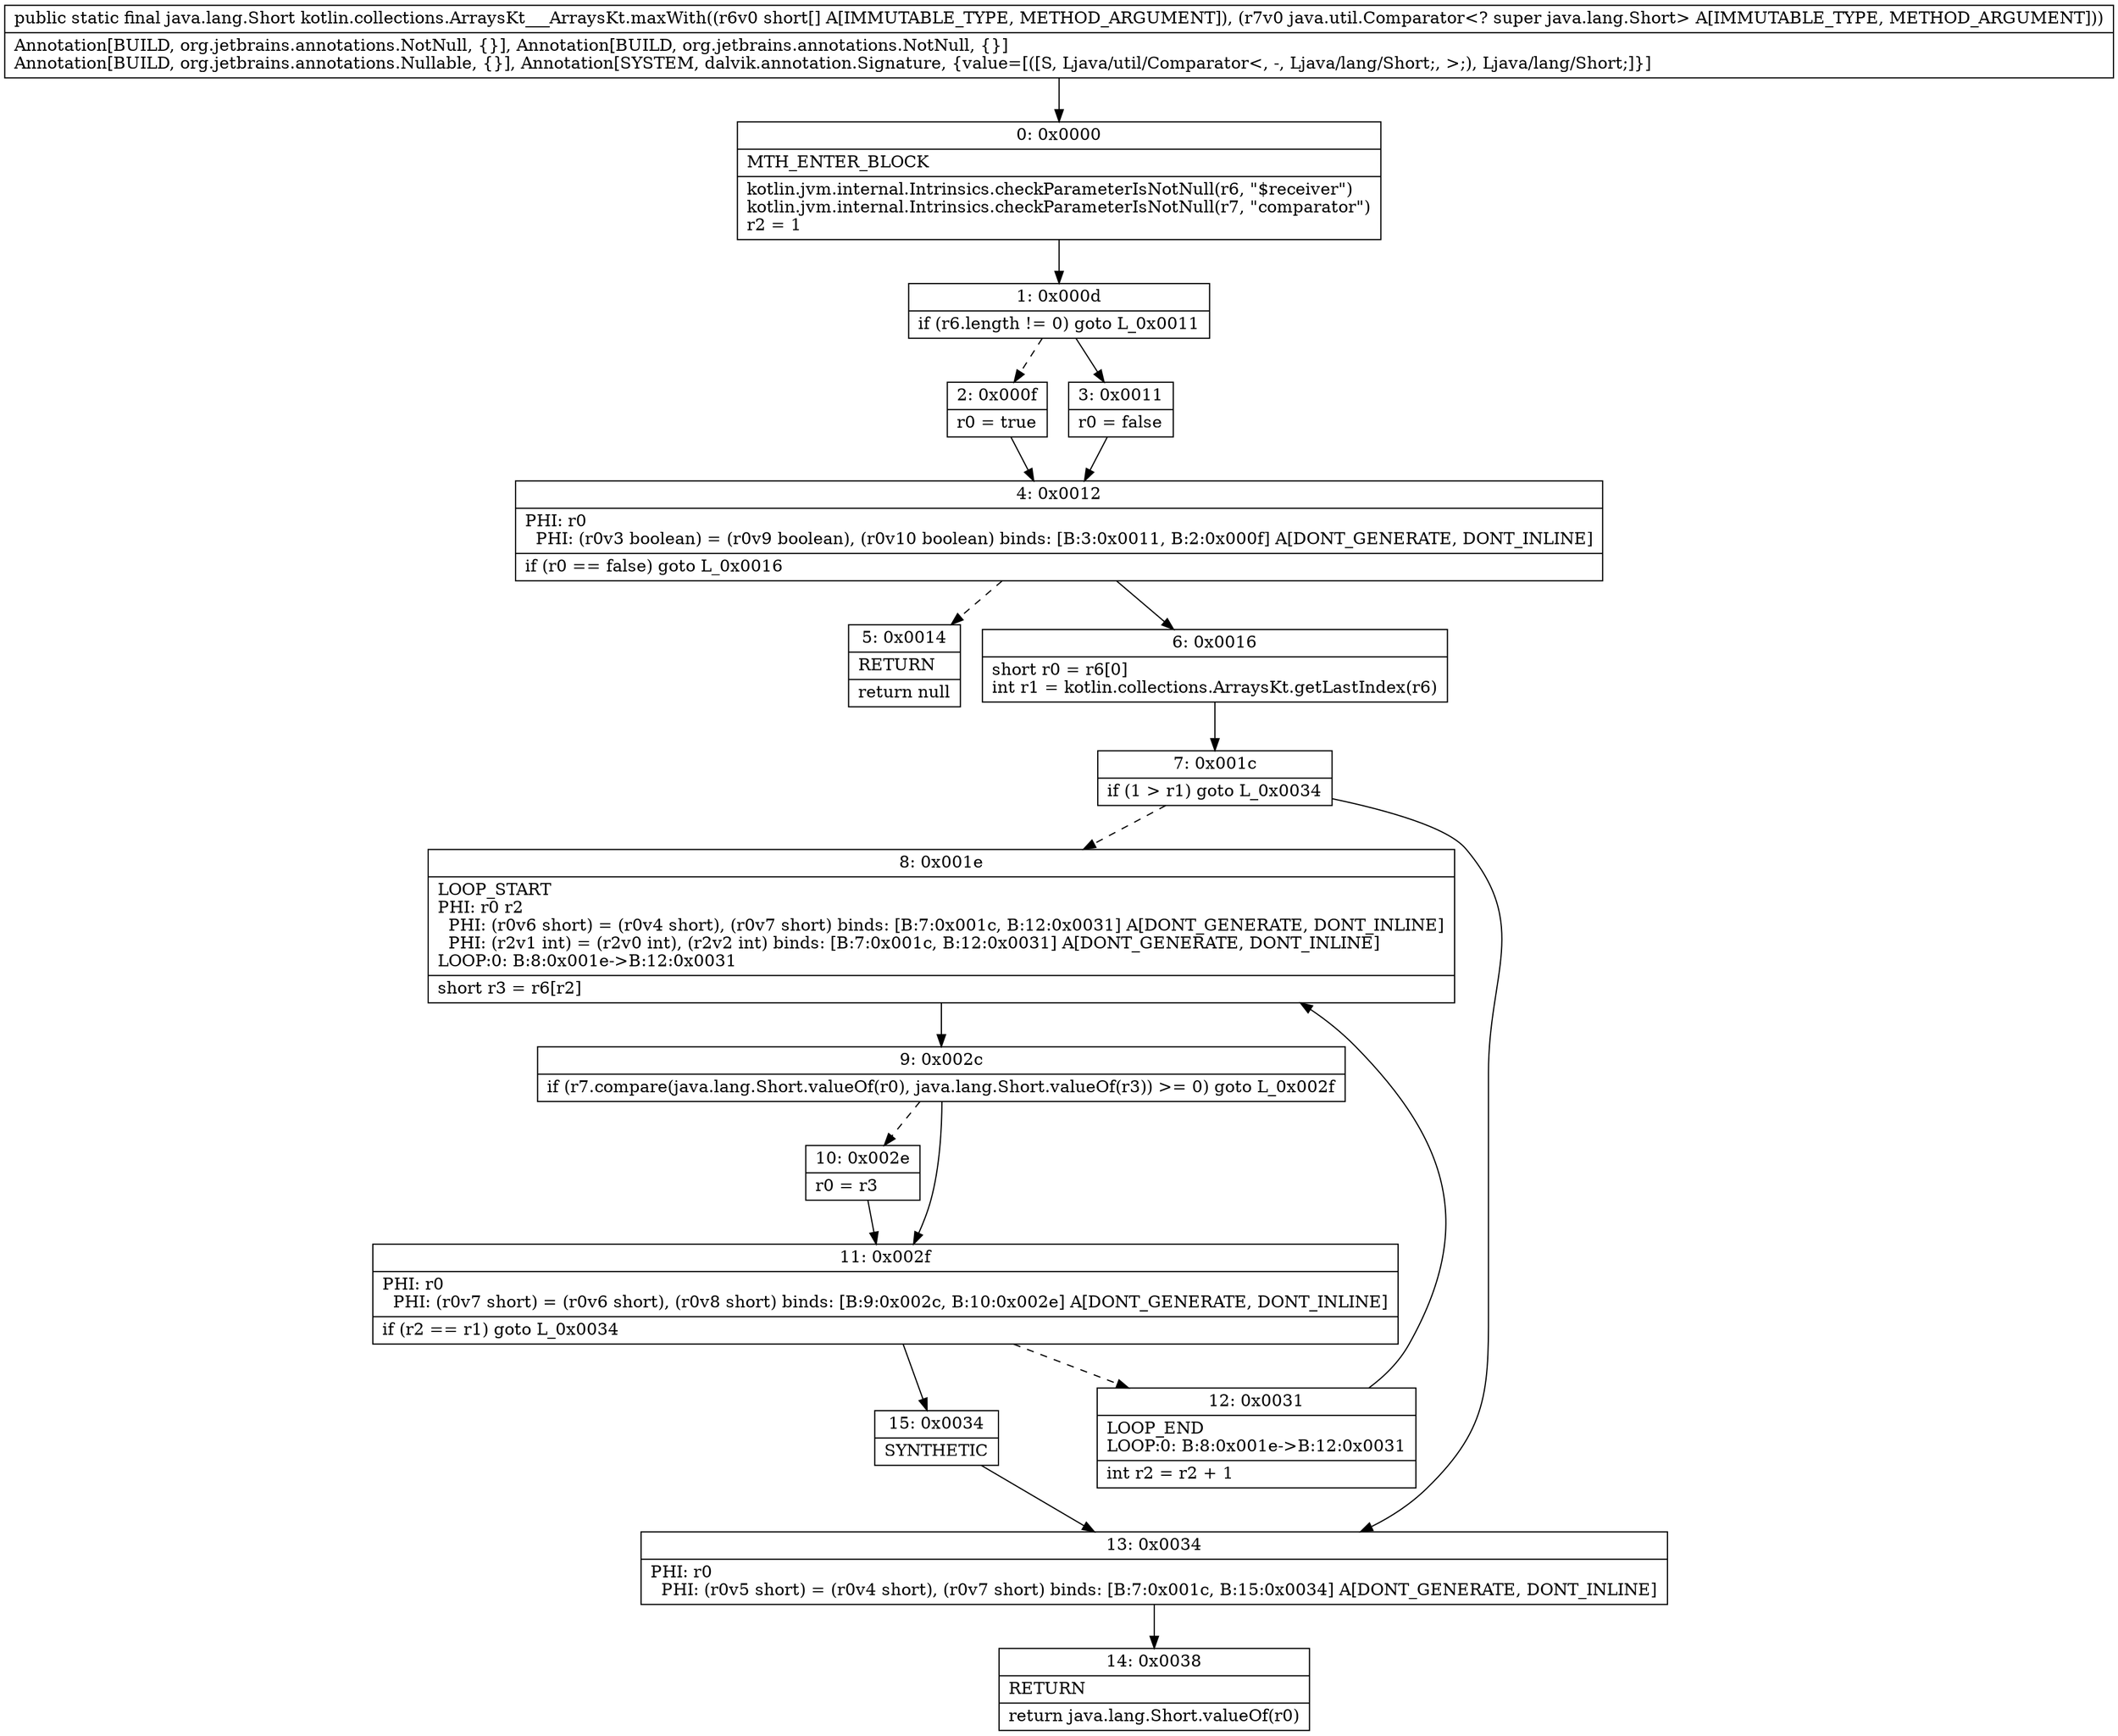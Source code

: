 digraph "CFG forkotlin.collections.ArraysKt___ArraysKt.maxWith([SLjava\/util\/Comparator;)Ljava\/lang\/Short;" {
Node_0 [shape=record,label="{0\:\ 0x0000|MTH_ENTER_BLOCK\l|kotlin.jvm.internal.Intrinsics.checkParameterIsNotNull(r6, \"$receiver\")\lkotlin.jvm.internal.Intrinsics.checkParameterIsNotNull(r7, \"comparator\")\lr2 = 1\l}"];
Node_1 [shape=record,label="{1\:\ 0x000d|if (r6.length != 0) goto L_0x0011\l}"];
Node_2 [shape=record,label="{2\:\ 0x000f|r0 = true\l}"];
Node_3 [shape=record,label="{3\:\ 0x0011|r0 = false\l}"];
Node_4 [shape=record,label="{4\:\ 0x0012|PHI: r0 \l  PHI: (r0v3 boolean) = (r0v9 boolean), (r0v10 boolean) binds: [B:3:0x0011, B:2:0x000f] A[DONT_GENERATE, DONT_INLINE]\l|if (r0 == false) goto L_0x0016\l}"];
Node_5 [shape=record,label="{5\:\ 0x0014|RETURN\l|return null\l}"];
Node_6 [shape=record,label="{6\:\ 0x0016|short r0 = r6[0]\lint r1 = kotlin.collections.ArraysKt.getLastIndex(r6)\l}"];
Node_7 [shape=record,label="{7\:\ 0x001c|if (1 \> r1) goto L_0x0034\l}"];
Node_8 [shape=record,label="{8\:\ 0x001e|LOOP_START\lPHI: r0 r2 \l  PHI: (r0v6 short) = (r0v4 short), (r0v7 short) binds: [B:7:0x001c, B:12:0x0031] A[DONT_GENERATE, DONT_INLINE]\l  PHI: (r2v1 int) = (r2v0 int), (r2v2 int) binds: [B:7:0x001c, B:12:0x0031] A[DONT_GENERATE, DONT_INLINE]\lLOOP:0: B:8:0x001e\-\>B:12:0x0031\l|short r3 = r6[r2]\l}"];
Node_9 [shape=record,label="{9\:\ 0x002c|if (r7.compare(java.lang.Short.valueOf(r0), java.lang.Short.valueOf(r3)) \>= 0) goto L_0x002f\l}"];
Node_10 [shape=record,label="{10\:\ 0x002e|r0 = r3\l}"];
Node_11 [shape=record,label="{11\:\ 0x002f|PHI: r0 \l  PHI: (r0v7 short) = (r0v6 short), (r0v8 short) binds: [B:9:0x002c, B:10:0x002e] A[DONT_GENERATE, DONT_INLINE]\l|if (r2 == r1) goto L_0x0034\l}"];
Node_12 [shape=record,label="{12\:\ 0x0031|LOOP_END\lLOOP:0: B:8:0x001e\-\>B:12:0x0031\l|int r2 = r2 + 1\l}"];
Node_13 [shape=record,label="{13\:\ 0x0034|PHI: r0 \l  PHI: (r0v5 short) = (r0v4 short), (r0v7 short) binds: [B:7:0x001c, B:15:0x0034] A[DONT_GENERATE, DONT_INLINE]\l}"];
Node_14 [shape=record,label="{14\:\ 0x0038|RETURN\l|return java.lang.Short.valueOf(r0)\l}"];
Node_15 [shape=record,label="{15\:\ 0x0034|SYNTHETIC\l}"];
MethodNode[shape=record,label="{public static final java.lang.Short kotlin.collections.ArraysKt___ArraysKt.maxWith((r6v0 short[] A[IMMUTABLE_TYPE, METHOD_ARGUMENT]), (r7v0 java.util.Comparator\<? super java.lang.Short\> A[IMMUTABLE_TYPE, METHOD_ARGUMENT]))  | Annotation[BUILD, org.jetbrains.annotations.NotNull, \{\}], Annotation[BUILD, org.jetbrains.annotations.NotNull, \{\}]\lAnnotation[BUILD, org.jetbrains.annotations.Nullable, \{\}], Annotation[SYSTEM, dalvik.annotation.Signature, \{value=[([S, Ljava\/util\/Comparator\<, \-, Ljava\/lang\/Short;, \>;), Ljava\/lang\/Short;]\}]\l}"];
MethodNode -> Node_0;
Node_0 -> Node_1;
Node_1 -> Node_2[style=dashed];
Node_1 -> Node_3;
Node_2 -> Node_4;
Node_3 -> Node_4;
Node_4 -> Node_5[style=dashed];
Node_4 -> Node_6;
Node_6 -> Node_7;
Node_7 -> Node_8[style=dashed];
Node_7 -> Node_13;
Node_8 -> Node_9;
Node_9 -> Node_10[style=dashed];
Node_9 -> Node_11;
Node_10 -> Node_11;
Node_11 -> Node_12[style=dashed];
Node_11 -> Node_15;
Node_12 -> Node_8;
Node_13 -> Node_14;
Node_15 -> Node_13;
}

